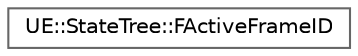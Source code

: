 digraph "Graphical Class Hierarchy"
{
 // INTERACTIVE_SVG=YES
 // LATEX_PDF_SIZE
  bgcolor="transparent";
  edge [fontname=Helvetica,fontsize=10,labelfontname=Helvetica,labelfontsize=10];
  node [fontname=Helvetica,fontsize=10,shape=box,height=0.2,width=0.4];
  rankdir="LR";
  Node0 [id="Node000000",label="UE::StateTree::FActiveFrameID",height=0.2,width=0.4,color="grey40", fillcolor="white", style="filled",URL="$d3/db4/structUE_1_1StateTree_1_1FActiveFrameID.html",tooltip="A unique ID for FStateTreeExecutionFrame."];
}

